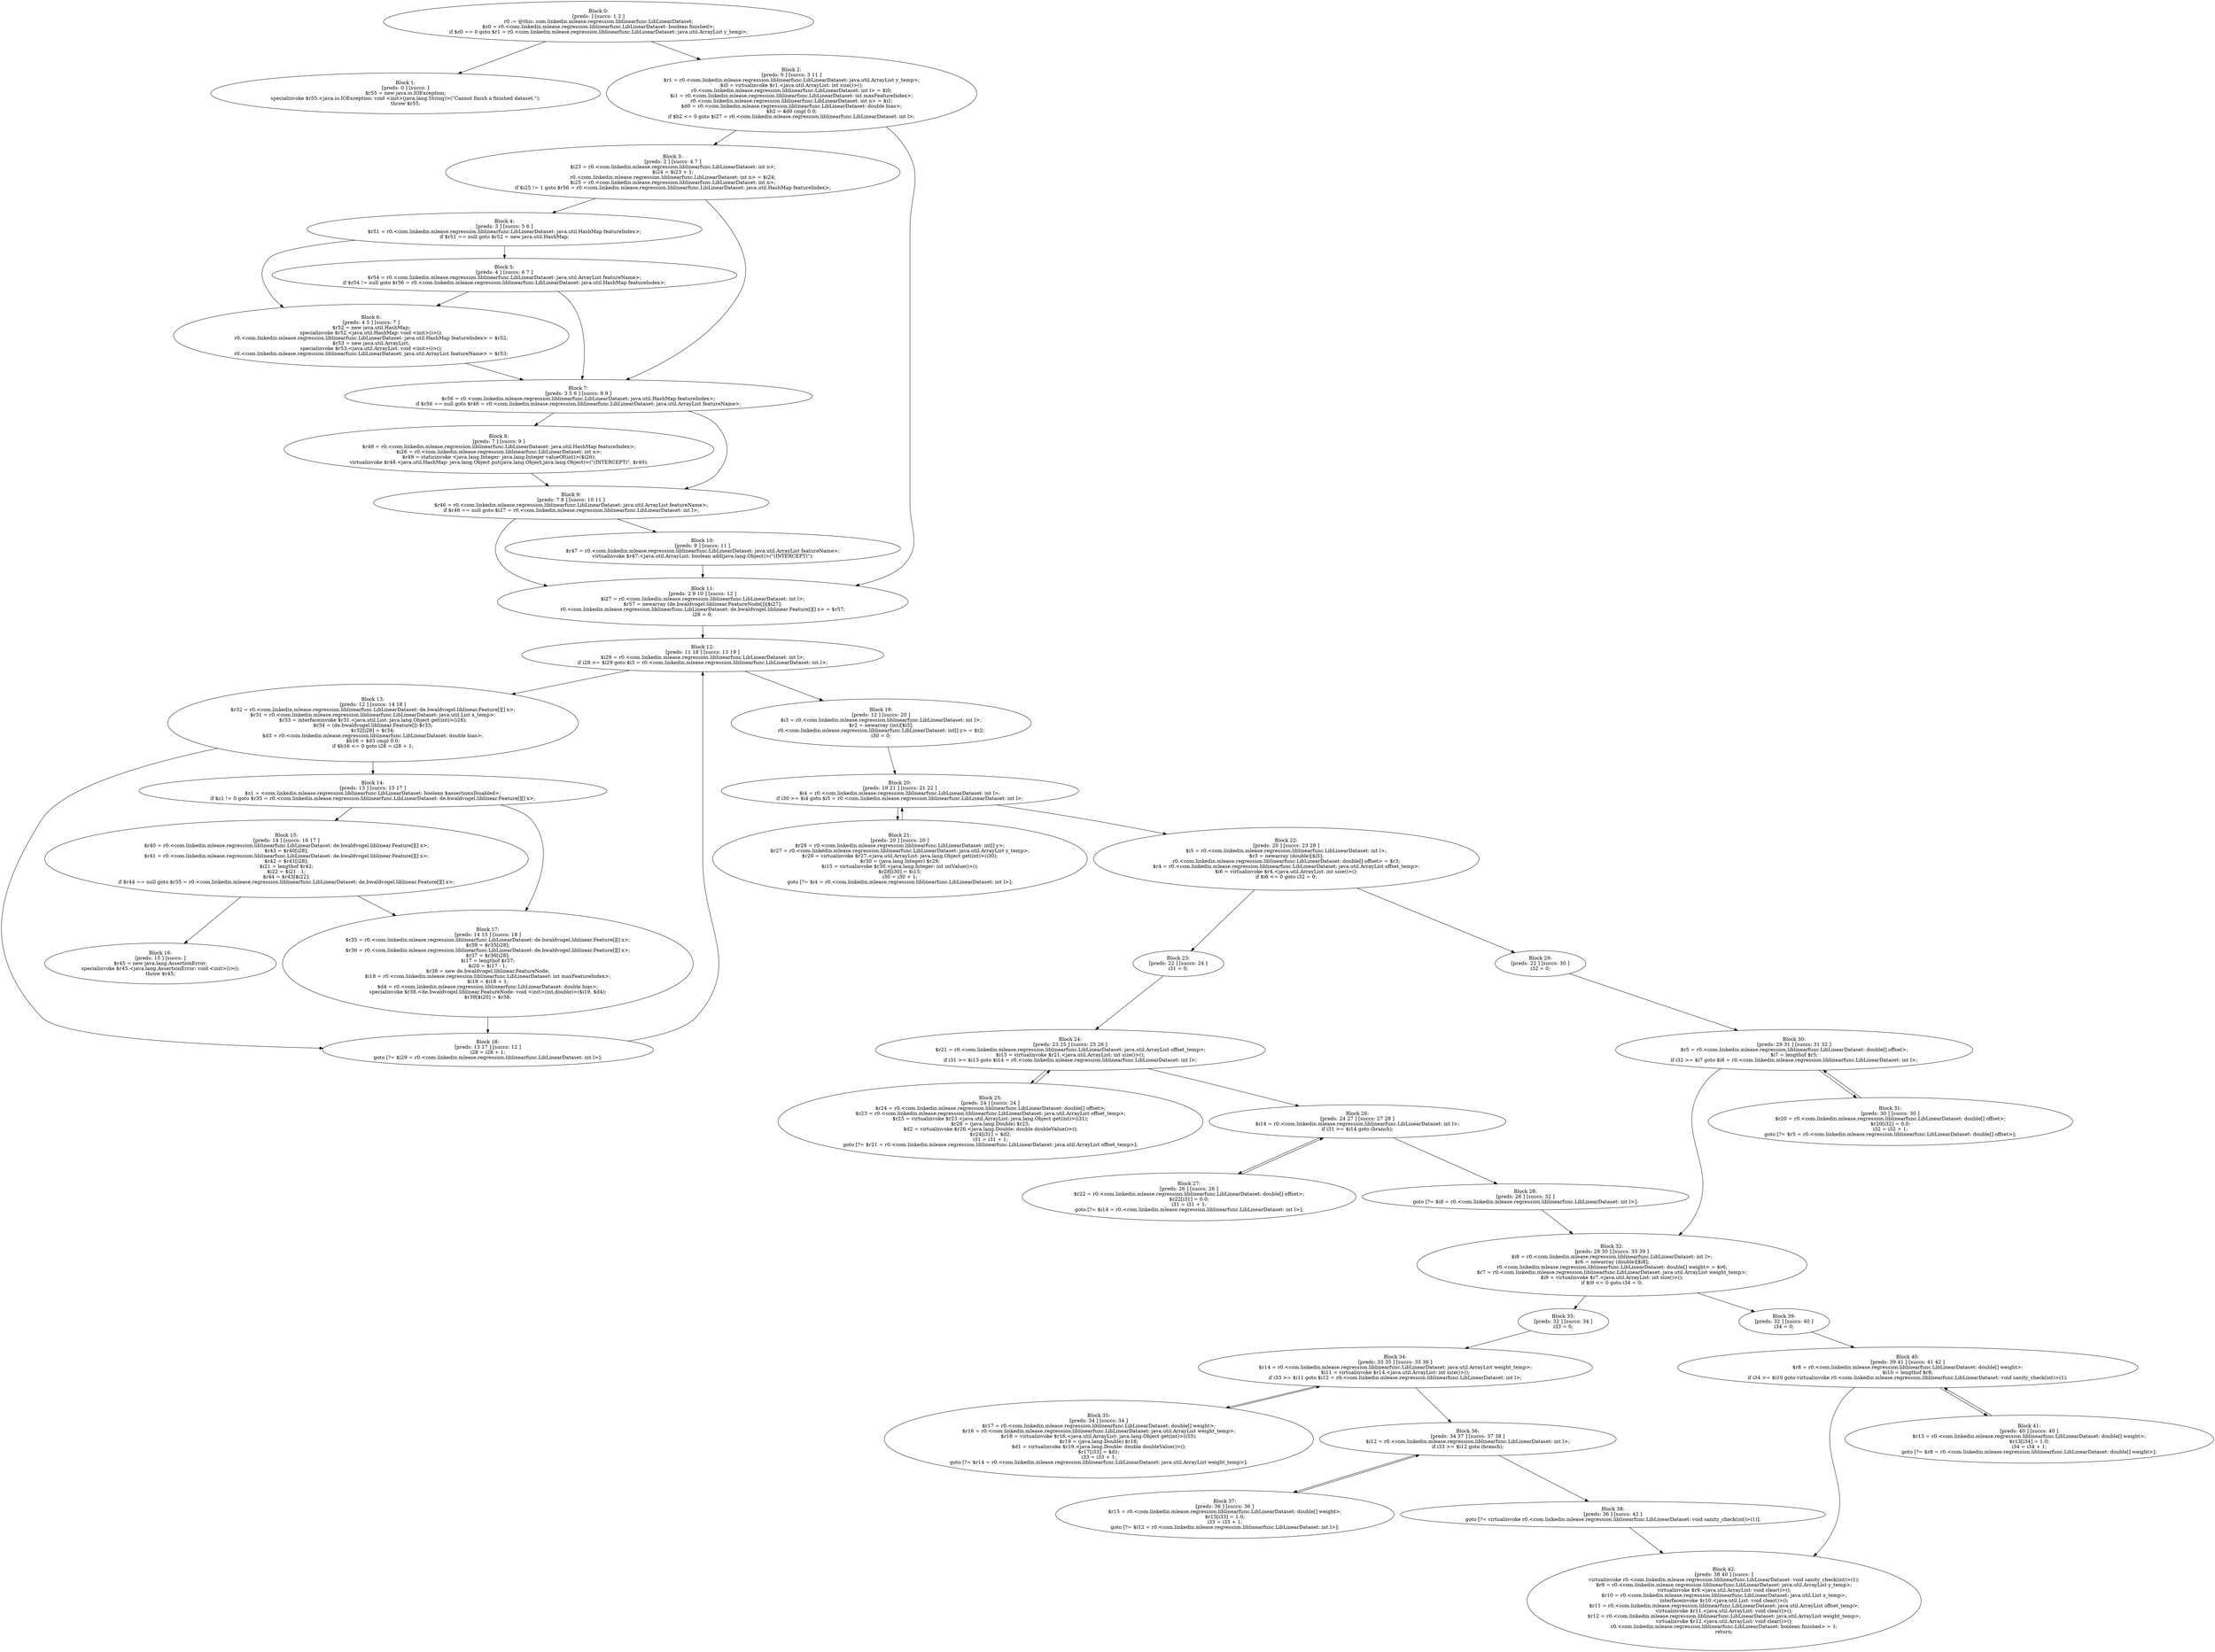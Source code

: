 digraph "unitGraph" {
    "Block 0:
[preds: ] [succs: 1 2 ]
r0 := @this: com.linkedin.mlease.regression.liblinearfunc.LibLinearDataset;
$z0 = r0.<com.linkedin.mlease.regression.liblinearfunc.LibLinearDataset: boolean finished>;
if $z0 == 0 goto $r1 = r0.<com.linkedin.mlease.regression.liblinearfunc.LibLinearDataset: java.util.ArrayList y_temp>;
"
    "Block 1:
[preds: 0 ] [succs: ]
$r55 = new java.io.IOException;
specialinvoke $r55.<java.io.IOException: void <init>(java.lang.String)>(\"Cannot finish a finished dataset.\");
throw $r55;
"
    "Block 2:
[preds: 0 ] [succs: 3 11 ]
$r1 = r0.<com.linkedin.mlease.regression.liblinearfunc.LibLinearDataset: java.util.ArrayList y_temp>;
$i0 = virtualinvoke $r1.<java.util.ArrayList: int size()>();
r0.<com.linkedin.mlease.regression.liblinearfunc.LibLinearDataset: int l> = $i0;
$i1 = r0.<com.linkedin.mlease.regression.liblinearfunc.LibLinearDataset: int maxFeatureIndex>;
r0.<com.linkedin.mlease.regression.liblinearfunc.LibLinearDataset: int n> = $i1;
$d0 = r0.<com.linkedin.mlease.regression.liblinearfunc.LibLinearDataset: double bias>;
$b2 = $d0 cmpl 0.0;
if $b2 <= 0 goto $i27 = r0.<com.linkedin.mlease.regression.liblinearfunc.LibLinearDataset: int l>;
"
    "Block 3:
[preds: 2 ] [succs: 4 7 ]
$i23 = r0.<com.linkedin.mlease.regression.liblinearfunc.LibLinearDataset: int n>;
$i24 = $i23 + 1;
r0.<com.linkedin.mlease.regression.liblinearfunc.LibLinearDataset: int n> = $i24;
$i25 = r0.<com.linkedin.mlease.regression.liblinearfunc.LibLinearDataset: int n>;
if $i25 != 1 goto $r56 = r0.<com.linkedin.mlease.regression.liblinearfunc.LibLinearDataset: java.util.HashMap featureIndex>;
"
    "Block 4:
[preds: 3 ] [succs: 5 6 ]
$r51 = r0.<com.linkedin.mlease.regression.liblinearfunc.LibLinearDataset: java.util.HashMap featureIndex>;
if $r51 == null goto $r52 = new java.util.HashMap;
"
    "Block 5:
[preds: 4 ] [succs: 6 7 ]
$r54 = r0.<com.linkedin.mlease.regression.liblinearfunc.LibLinearDataset: java.util.ArrayList featureName>;
if $r54 != null goto $r56 = r0.<com.linkedin.mlease.regression.liblinearfunc.LibLinearDataset: java.util.HashMap featureIndex>;
"
    "Block 6:
[preds: 4 5 ] [succs: 7 ]
$r52 = new java.util.HashMap;
specialinvoke $r52.<java.util.HashMap: void <init>()>();
r0.<com.linkedin.mlease.regression.liblinearfunc.LibLinearDataset: java.util.HashMap featureIndex> = $r52;
$r53 = new java.util.ArrayList;
specialinvoke $r53.<java.util.ArrayList: void <init>()>();
r0.<com.linkedin.mlease.regression.liblinearfunc.LibLinearDataset: java.util.ArrayList featureName> = $r53;
"
    "Block 7:
[preds: 3 5 6 ] [succs: 8 9 ]
$r56 = r0.<com.linkedin.mlease.regression.liblinearfunc.LibLinearDataset: java.util.HashMap featureIndex>;
if $r56 == null goto $r46 = r0.<com.linkedin.mlease.regression.liblinearfunc.LibLinearDataset: java.util.ArrayList featureName>;
"
    "Block 8:
[preds: 7 ] [succs: 9 ]
$r48 = r0.<com.linkedin.mlease.regression.liblinearfunc.LibLinearDataset: java.util.HashMap featureIndex>;
$i26 = r0.<com.linkedin.mlease.regression.liblinearfunc.LibLinearDataset: int n>;
$r49 = staticinvoke <java.lang.Integer: java.lang.Integer valueOf(int)>($i26);
virtualinvoke $r48.<java.util.HashMap: java.lang.Object put(java.lang.Object,java.lang.Object)>(\"(INTERCEPT)\", $r49);
"
    "Block 9:
[preds: 7 8 ] [succs: 10 11 ]
$r46 = r0.<com.linkedin.mlease.regression.liblinearfunc.LibLinearDataset: java.util.ArrayList featureName>;
if $r46 == null goto $i27 = r0.<com.linkedin.mlease.regression.liblinearfunc.LibLinearDataset: int l>;
"
    "Block 10:
[preds: 9 ] [succs: 11 ]
$r47 = r0.<com.linkedin.mlease.regression.liblinearfunc.LibLinearDataset: java.util.ArrayList featureName>;
virtualinvoke $r47.<java.util.ArrayList: boolean add(java.lang.Object)>(\"(INTERCEPT)\");
"
    "Block 11:
[preds: 2 9 10 ] [succs: 12 ]
$i27 = r0.<com.linkedin.mlease.regression.liblinearfunc.LibLinearDataset: int l>;
$r57 = newarray (de.bwaldvogel.liblinear.FeatureNode[])[$i27];
r0.<com.linkedin.mlease.regression.liblinearfunc.LibLinearDataset: de.bwaldvogel.liblinear.Feature[][] x> = $r57;
i28 = 0;
"
    "Block 12:
[preds: 11 18 ] [succs: 13 19 ]
$i29 = r0.<com.linkedin.mlease.regression.liblinearfunc.LibLinearDataset: int l>;
if i28 >= $i29 goto $i3 = r0.<com.linkedin.mlease.regression.liblinearfunc.LibLinearDataset: int l>;
"
    "Block 13:
[preds: 12 ] [succs: 14 18 ]
$r32 = r0.<com.linkedin.mlease.regression.liblinearfunc.LibLinearDataset: de.bwaldvogel.liblinear.Feature[][] x>;
$r31 = r0.<com.linkedin.mlease.regression.liblinearfunc.LibLinearDataset: java.util.List x_temp>;
$r33 = interfaceinvoke $r31.<java.util.List: java.lang.Object get(int)>(i28);
$r34 = (de.bwaldvogel.liblinear.Feature[]) $r33;
$r32[i28] = $r34;
$d3 = r0.<com.linkedin.mlease.regression.liblinearfunc.LibLinearDataset: double bias>;
$b16 = $d3 cmpl 0.0;
if $b16 <= 0 goto i28 = i28 + 1;
"
    "Block 14:
[preds: 13 ] [succs: 15 17 ]
$z1 = <com.linkedin.mlease.regression.liblinearfunc.LibLinearDataset: boolean $assertionsDisabled>;
if $z1 != 0 goto $r35 = r0.<com.linkedin.mlease.regression.liblinearfunc.LibLinearDataset: de.bwaldvogel.liblinear.Feature[][] x>;
"
    "Block 15:
[preds: 14 ] [succs: 16 17 ]
$r40 = r0.<com.linkedin.mlease.regression.liblinearfunc.LibLinearDataset: de.bwaldvogel.liblinear.Feature[][] x>;
$r43 = $r40[i28];
$r41 = r0.<com.linkedin.mlease.regression.liblinearfunc.LibLinearDataset: de.bwaldvogel.liblinear.Feature[][] x>;
$r42 = $r41[i28];
$i21 = lengthof $r42;
$i22 = $i21 - 1;
$r44 = $r43[$i22];
if $r44 == null goto $r35 = r0.<com.linkedin.mlease.regression.liblinearfunc.LibLinearDataset: de.bwaldvogel.liblinear.Feature[][] x>;
"
    "Block 16:
[preds: 15 ] [succs: ]
$r45 = new java.lang.AssertionError;
specialinvoke $r45.<java.lang.AssertionError: void <init>()>();
throw $r45;
"
    "Block 17:
[preds: 14 15 ] [succs: 18 ]
$r35 = r0.<com.linkedin.mlease.regression.liblinearfunc.LibLinearDataset: de.bwaldvogel.liblinear.Feature[][] x>;
$r39 = $r35[i28];
$r36 = r0.<com.linkedin.mlease.regression.liblinearfunc.LibLinearDataset: de.bwaldvogel.liblinear.Feature[][] x>;
$r37 = $r36[i28];
$i17 = lengthof $r37;
$i20 = $i17 - 1;
$r38 = new de.bwaldvogel.liblinear.FeatureNode;
$i18 = r0.<com.linkedin.mlease.regression.liblinearfunc.LibLinearDataset: int maxFeatureIndex>;
$i19 = $i18 + 1;
$d4 = r0.<com.linkedin.mlease.regression.liblinearfunc.LibLinearDataset: double bias>;
specialinvoke $r38.<de.bwaldvogel.liblinear.FeatureNode: void <init>(int,double)>($i19, $d4);
$r39[$i20] = $r38;
"
    "Block 18:
[preds: 13 17 ] [succs: 12 ]
i28 = i28 + 1;
goto [?= $i29 = r0.<com.linkedin.mlease.regression.liblinearfunc.LibLinearDataset: int l>];
"
    "Block 19:
[preds: 12 ] [succs: 20 ]
$i3 = r0.<com.linkedin.mlease.regression.liblinearfunc.LibLinearDataset: int l>;
$r2 = newarray (int)[$i3];
r0.<com.linkedin.mlease.regression.liblinearfunc.LibLinearDataset: int[] y> = $r2;
i30 = 0;
"
    "Block 20:
[preds: 19 21 ] [succs: 21 22 ]
$i4 = r0.<com.linkedin.mlease.regression.liblinearfunc.LibLinearDataset: int l>;
if i30 >= $i4 goto $i5 = r0.<com.linkedin.mlease.regression.liblinearfunc.LibLinearDataset: int l>;
"
    "Block 21:
[preds: 20 ] [succs: 20 ]
$r28 = r0.<com.linkedin.mlease.regression.liblinearfunc.LibLinearDataset: int[] y>;
$r27 = r0.<com.linkedin.mlease.regression.liblinearfunc.LibLinearDataset: java.util.ArrayList y_temp>;
$r29 = virtualinvoke $r27.<java.util.ArrayList: java.lang.Object get(int)>(i30);
$r30 = (java.lang.Integer) $r29;
$i15 = virtualinvoke $r30.<java.lang.Integer: int intValue()>();
$r28[i30] = $i15;
i30 = i30 + 1;
goto [?= $i4 = r0.<com.linkedin.mlease.regression.liblinearfunc.LibLinearDataset: int l>];
"
    "Block 22:
[preds: 20 ] [succs: 23 29 ]
$i5 = r0.<com.linkedin.mlease.regression.liblinearfunc.LibLinearDataset: int l>;
$r3 = newarray (double)[$i5];
r0.<com.linkedin.mlease.regression.liblinearfunc.LibLinearDataset: double[] offset> = $r3;
$r4 = r0.<com.linkedin.mlease.regression.liblinearfunc.LibLinearDataset: java.util.ArrayList offset_temp>;
$i6 = virtualinvoke $r4.<java.util.ArrayList: int size()>();
if $i6 <= 0 goto i32 = 0;
"
    "Block 23:
[preds: 22 ] [succs: 24 ]
i31 = 0;
"
    "Block 24:
[preds: 23 25 ] [succs: 25 26 ]
$r21 = r0.<com.linkedin.mlease.regression.liblinearfunc.LibLinearDataset: java.util.ArrayList offset_temp>;
$i13 = virtualinvoke $r21.<java.util.ArrayList: int size()>();
if i31 >= $i13 goto $i14 = r0.<com.linkedin.mlease.regression.liblinearfunc.LibLinearDataset: int l>;
"
    "Block 25:
[preds: 24 ] [succs: 24 ]
$r24 = r0.<com.linkedin.mlease.regression.liblinearfunc.LibLinearDataset: double[] offset>;
$r23 = r0.<com.linkedin.mlease.regression.liblinearfunc.LibLinearDataset: java.util.ArrayList offset_temp>;
$r25 = virtualinvoke $r23.<java.util.ArrayList: java.lang.Object get(int)>(i31);
$r26 = (java.lang.Double) $r25;
$d2 = virtualinvoke $r26.<java.lang.Double: double doubleValue()>();
$r24[i31] = $d2;
i31 = i31 + 1;
goto [?= $r21 = r0.<com.linkedin.mlease.regression.liblinearfunc.LibLinearDataset: java.util.ArrayList offset_temp>];
"
    "Block 26:
[preds: 24 27 ] [succs: 27 28 ]
$i14 = r0.<com.linkedin.mlease.regression.liblinearfunc.LibLinearDataset: int l>;
if i31 >= $i14 goto (branch);
"
    "Block 27:
[preds: 26 ] [succs: 26 ]
$r22 = r0.<com.linkedin.mlease.regression.liblinearfunc.LibLinearDataset: double[] offset>;
$r22[i31] = 0.0;
i31 = i31 + 1;
goto [?= $i14 = r0.<com.linkedin.mlease.regression.liblinearfunc.LibLinearDataset: int l>];
"
    "Block 28:
[preds: 26 ] [succs: 32 ]
goto [?= $i8 = r0.<com.linkedin.mlease.regression.liblinearfunc.LibLinearDataset: int l>];
"
    "Block 29:
[preds: 22 ] [succs: 30 ]
i32 = 0;
"
    "Block 30:
[preds: 29 31 ] [succs: 31 32 ]
$r5 = r0.<com.linkedin.mlease.regression.liblinearfunc.LibLinearDataset: double[] offset>;
$i7 = lengthof $r5;
if i32 >= $i7 goto $i8 = r0.<com.linkedin.mlease.regression.liblinearfunc.LibLinearDataset: int l>;
"
    "Block 31:
[preds: 30 ] [succs: 30 ]
$r20 = r0.<com.linkedin.mlease.regression.liblinearfunc.LibLinearDataset: double[] offset>;
$r20[i32] = 0.0;
i32 = i32 + 1;
goto [?= $r5 = r0.<com.linkedin.mlease.regression.liblinearfunc.LibLinearDataset: double[] offset>];
"
    "Block 32:
[preds: 28 30 ] [succs: 33 39 ]
$i8 = r0.<com.linkedin.mlease.regression.liblinearfunc.LibLinearDataset: int l>;
$r6 = newarray (double)[$i8];
r0.<com.linkedin.mlease.regression.liblinearfunc.LibLinearDataset: double[] weight> = $r6;
$r7 = r0.<com.linkedin.mlease.regression.liblinearfunc.LibLinearDataset: java.util.ArrayList weight_temp>;
$i9 = virtualinvoke $r7.<java.util.ArrayList: int size()>();
if $i9 <= 0 goto i34 = 0;
"
    "Block 33:
[preds: 32 ] [succs: 34 ]
i33 = 0;
"
    "Block 34:
[preds: 33 35 ] [succs: 35 36 ]
$r14 = r0.<com.linkedin.mlease.regression.liblinearfunc.LibLinearDataset: java.util.ArrayList weight_temp>;
$i11 = virtualinvoke $r14.<java.util.ArrayList: int size()>();
if i33 >= $i11 goto $i12 = r0.<com.linkedin.mlease.regression.liblinearfunc.LibLinearDataset: int l>;
"
    "Block 35:
[preds: 34 ] [succs: 34 ]
$r17 = r0.<com.linkedin.mlease.regression.liblinearfunc.LibLinearDataset: double[] weight>;
$r16 = r0.<com.linkedin.mlease.regression.liblinearfunc.LibLinearDataset: java.util.ArrayList weight_temp>;
$r18 = virtualinvoke $r16.<java.util.ArrayList: java.lang.Object get(int)>(i33);
$r19 = (java.lang.Double) $r18;
$d1 = virtualinvoke $r19.<java.lang.Double: double doubleValue()>();
$r17[i33] = $d1;
i33 = i33 + 1;
goto [?= $r14 = r0.<com.linkedin.mlease.regression.liblinearfunc.LibLinearDataset: java.util.ArrayList weight_temp>];
"
    "Block 36:
[preds: 34 37 ] [succs: 37 38 ]
$i12 = r0.<com.linkedin.mlease.regression.liblinearfunc.LibLinearDataset: int l>;
if i33 >= $i12 goto (branch);
"
    "Block 37:
[preds: 36 ] [succs: 36 ]
$r15 = r0.<com.linkedin.mlease.regression.liblinearfunc.LibLinearDataset: double[] weight>;
$r15[i33] = 1.0;
i33 = i33 + 1;
goto [?= $i12 = r0.<com.linkedin.mlease.regression.liblinearfunc.LibLinearDataset: int l>];
"
    "Block 38:
[preds: 36 ] [succs: 42 ]
goto [?= virtualinvoke r0.<com.linkedin.mlease.regression.liblinearfunc.LibLinearDataset: void sanity_check(int)>(1)];
"
    "Block 39:
[preds: 32 ] [succs: 40 ]
i34 = 0;
"
    "Block 40:
[preds: 39 41 ] [succs: 41 42 ]
$r8 = r0.<com.linkedin.mlease.regression.liblinearfunc.LibLinearDataset: double[] weight>;
$i10 = lengthof $r8;
if i34 >= $i10 goto virtualinvoke r0.<com.linkedin.mlease.regression.liblinearfunc.LibLinearDataset: void sanity_check(int)>(1);
"
    "Block 41:
[preds: 40 ] [succs: 40 ]
$r13 = r0.<com.linkedin.mlease.regression.liblinearfunc.LibLinearDataset: double[] weight>;
$r13[i34] = 1.0;
i34 = i34 + 1;
goto [?= $r8 = r0.<com.linkedin.mlease.regression.liblinearfunc.LibLinearDataset: double[] weight>];
"
    "Block 42:
[preds: 38 40 ] [succs: ]
virtualinvoke r0.<com.linkedin.mlease.regression.liblinearfunc.LibLinearDataset: void sanity_check(int)>(1);
$r9 = r0.<com.linkedin.mlease.regression.liblinearfunc.LibLinearDataset: java.util.ArrayList y_temp>;
virtualinvoke $r9.<java.util.ArrayList: void clear()>();
$r10 = r0.<com.linkedin.mlease.regression.liblinearfunc.LibLinearDataset: java.util.List x_temp>;
interfaceinvoke $r10.<java.util.List: void clear()>();
$r11 = r0.<com.linkedin.mlease.regression.liblinearfunc.LibLinearDataset: java.util.ArrayList offset_temp>;
virtualinvoke $r11.<java.util.ArrayList: void clear()>();
$r12 = r0.<com.linkedin.mlease.regression.liblinearfunc.LibLinearDataset: java.util.ArrayList weight_temp>;
virtualinvoke $r12.<java.util.ArrayList: void clear()>();
r0.<com.linkedin.mlease.regression.liblinearfunc.LibLinearDataset: boolean finished> = 1;
return;
"
    "Block 0:
[preds: ] [succs: 1 2 ]
r0 := @this: com.linkedin.mlease.regression.liblinearfunc.LibLinearDataset;
$z0 = r0.<com.linkedin.mlease.regression.liblinearfunc.LibLinearDataset: boolean finished>;
if $z0 == 0 goto $r1 = r0.<com.linkedin.mlease.regression.liblinearfunc.LibLinearDataset: java.util.ArrayList y_temp>;
"->"Block 1:
[preds: 0 ] [succs: ]
$r55 = new java.io.IOException;
specialinvoke $r55.<java.io.IOException: void <init>(java.lang.String)>(\"Cannot finish a finished dataset.\");
throw $r55;
";
    "Block 0:
[preds: ] [succs: 1 2 ]
r0 := @this: com.linkedin.mlease.regression.liblinearfunc.LibLinearDataset;
$z0 = r0.<com.linkedin.mlease.regression.liblinearfunc.LibLinearDataset: boolean finished>;
if $z0 == 0 goto $r1 = r0.<com.linkedin.mlease.regression.liblinearfunc.LibLinearDataset: java.util.ArrayList y_temp>;
"->"Block 2:
[preds: 0 ] [succs: 3 11 ]
$r1 = r0.<com.linkedin.mlease.regression.liblinearfunc.LibLinearDataset: java.util.ArrayList y_temp>;
$i0 = virtualinvoke $r1.<java.util.ArrayList: int size()>();
r0.<com.linkedin.mlease.regression.liblinearfunc.LibLinearDataset: int l> = $i0;
$i1 = r0.<com.linkedin.mlease.regression.liblinearfunc.LibLinearDataset: int maxFeatureIndex>;
r0.<com.linkedin.mlease.regression.liblinearfunc.LibLinearDataset: int n> = $i1;
$d0 = r0.<com.linkedin.mlease.regression.liblinearfunc.LibLinearDataset: double bias>;
$b2 = $d0 cmpl 0.0;
if $b2 <= 0 goto $i27 = r0.<com.linkedin.mlease.regression.liblinearfunc.LibLinearDataset: int l>;
";
    "Block 2:
[preds: 0 ] [succs: 3 11 ]
$r1 = r0.<com.linkedin.mlease.regression.liblinearfunc.LibLinearDataset: java.util.ArrayList y_temp>;
$i0 = virtualinvoke $r1.<java.util.ArrayList: int size()>();
r0.<com.linkedin.mlease.regression.liblinearfunc.LibLinearDataset: int l> = $i0;
$i1 = r0.<com.linkedin.mlease.regression.liblinearfunc.LibLinearDataset: int maxFeatureIndex>;
r0.<com.linkedin.mlease.regression.liblinearfunc.LibLinearDataset: int n> = $i1;
$d0 = r0.<com.linkedin.mlease.regression.liblinearfunc.LibLinearDataset: double bias>;
$b2 = $d0 cmpl 0.0;
if $b2 <= 0 goto $i27 = r0.<com.linkedin.mlease.regression.liblinearfunc.LibLinearDataset: int l>;
"->"Block 3:
[preds: 2 ] [succs: 4 7 ]
$i23 = r0.<com.linkedin.mlease.regression.liblinearfunc.LibLinearDataset: int n>;
$i24 = $i23 + 1;
r0.<com.linkedin.mlease.regression.liblinearfunc.LibLinearDataset: int n> = $i24;
$i25 = r0.<com.linkedin.mlease.regression.liblinearfunc.LibLinearDataset: int n>;
if $i25 != 1 goto $r56 = r0.<com.linkedin.mlease.regression.liblinearfunc.LibLinearDataset: java.util.HashMap featureIndex>;
";
    "Block 2:
[preds: 0 ] [succs: 3 11 ]
$r1 = r0.<com.linkedin.mlease.regression.liblinearfunc.LibLinearDataset: java.util.ArrayList y_temp>;
$i0 = virtualinvoke $r1.<java.util.ArrayList: int size()>();
r0.<com.linkedin.mlease.regression.liblinearfunc.LibLinearDataset: int l> = $i0;
$i1 = r0.<com.linkedin.mlease.regression.liblinearfunc.LibLinearDataset: int maxFeatureIndex>;
r0.<com.linkedin.mlease.regression.liblinearfunc.LibLinearDataset: int n> = $i1;
$d0 = r0.<com.linkedin.mlease.regression.liblinearfunc.LibLinearDataset: double bias>;
$b2 = $d0 cmpl 0.0;
if $b2 <= 0 goto $i27 = r0.<com.linkedin.mlease.regression.liblinearfunc.LibLinearDataset: int l>;
"->"Block 11:
[preds: 2 9 10 ] [succs: 12 ]
$i27 = r0.<com.linkedin.mlease.regression.liblinearfunc.LibLinearDataset: int l>;
$r57 = newarray (de.bwaldvogel.liblinear.FeatureNode[])[$i27];
r0.<com.linkedin.mlease.regression.liblinearfunc.LibLinearDataset: de.bwaldvogel.liblinear.Feature[][] x> = $r57;
i28 = 0;
";
    "Block 3:
[preds: 2 ] [succs: 4 7 ]
$i23 = r0.<com.linkedin.mlease.regression.liblinearfunc.LibLinearDataset: int n>;
$i24 = $i23 + 1;
r0.<com.linkedin.mlease.regression.liblinearfunc.LibLinearDataset: int n> = $i24;
$i25 = r0.<com.linkedin.mlease.regression.liblinearfunc.LibLinearDataset: int n>;
if $i25 != 1 goto $r56 = r0.<com.linkedin.mlease.regression.liblinearfunc.LibLinearDataset: java.util.HashMap featureIndex>;
"->"Block 4:
[preds: 3 ] [succs: 5 6 ]
$r51 = r0.<com.linkedin.mlease.regression.liblinearfunc.LibLinearDataset: java.util.HashMap featureIndex>;
if $r51 == null goto $r52 = new java.util.HashMap;
";
    "Block 3:
[preds: 2 ] [succs: 4 7 ]
$i23 = r0.<com.linkedin.mlease.regression.liblinearfunc.LibLinearDataset: int n>;
$i24 = $i23 + 1;
r0.<com.linkedin.mlease.regression.liblinearfunc.LibLinearDataset: int n> = $i24;
$i25 = r0.<com.linkedin.mlease.regression.liblinearfunc.LibLinearDataset: int n>;
if $i25 != 1 goto $r56 = r0.<com.linkedin.mlease.regression.liblinearfunc.LibLinearDataset: java.util.HashMap featureIndex>;
"->"Block 7:
[preds: 3 5 6 ] [succs: 8 9 ]
$r56 = r0.<com.linkedin.mlease.regression.liblinearfunc.LibLinearDataset: java.util.HashMap featureIndex>;
if $r56 == null goto $r46 = r0.<com.linkedin.mlease.regression.liblinearfunc.LibLinearDataset: java.util.ArrayList featureName>;
";
    "Block 4:
[preds: 3 ] [succs: 5 6 ]
$r51 = r0.<com.linkedin.mlease.regression.liblinearfunc.LibLinearDataset: java.util.HashMap featureIndex>;
if $r51 == null goto $r52 = new java.util.HashMap;
"->"Block 5:
[preds: 4 ] [succs: 6 7 ]
$r54 = r0.<com.linkedin.mlease.regression.liblinearfunc.LibLinearDataset: java.util.ArrayList featureName>;
if $r54 != null goto $r56 = r0.<com.linkedin.mlease.regression.liblinearfunc.LibLinearDataset: java.util.HashMap featureIndex>;
";
    "Block 4:
[preds: 3 ] [succs: 5 6 ]
$r51 = r0.<com.linkedin.mlease.regression.liblinearfunc.LibLinearDataset: java.util.HashMap featureIndex>;
if $r51 == null goto $r52 = new java.util.HashMap;
"->"Block 6:
[preds: 4 5 ] [succs: 7 ]
$r52 = new java.util.HashMap;
specialinvoke $r52.<java.util.HashMap: void <init>()>();
r0.<com.linkedin.mlease.regression.liblinearfunc.LibLinearDataset: java.util.HashMap featureIndex> = $r52;
$r53 = new java.util.ArrayList;
specialinvoke $r53.<java.util.ArrayList: void <init>()>();
r0.<com.linkedin.mlease.regression.liblinearfunc.LibLinearDataset: java.util.ArrayList featureName> = $r53;
";
    "Block 5:
[preds: 4 ] [succs: 6 7 ]
$r54 = r0.<com.linkedin.mlease.regression.liblinearfunc.LibLinearDataset: java.util.ArrayList featureName>;
if $r54 != null goto $r56 = r0.<com.linkedin.mlease.regression.liblinearfunc.LibLinearDataset: java.util.HashMap featureIndex>;
"->"Block 6:
[preds: 4 5 ] [succs: 7 ]
$r52 = new java.util.HashMap;
specialinvoke $r52.<java.util.HashMap: void <init>()>();
r0.<com.linkedin.mlease.regression.liblinearfunc.LibLinearDataset: java.util.HashMap featureIndex> = $r52;
$r53 = new java.util.ArrayList;
specialinvoke $r53.<java.util.ArrayList: void <init>()>();
r0.<com.linkedin.mlease.regression.liblinearfunc.LibLinearDataset: java.util.ArrayList featureName> = $r53;
";
    "Block 5:
[preds: 4 ] [succs: 6 7 ]
$r54 = r0.<com.linkedin.mlease.regression.liblinearfunc.LibLinearDataset: java.util.ArrayList featureName>;
if $r54 != null goto $r56 = r0.<com.linkedin.mlease.regression.liblinearfunc.LibLinearDataset: java.util.HashMap featureIndex>;
"->"Block 7:
[preds: 3 5 6 ] [succs: 8 9 ]
$r56 = r0.<com.linkedin.mlease.regression.liblinearfunc.LibLinearDataset: java.util.HashMap featureIndex>;
if $r56 == null goto $r46 = r0.<com.linkedin.mlease.regression.liblinearfunc.LibLinearDataset: java.util.ArrayList featureName>;
";
    "Block 6:
[preds: 4 5 ] [succs: 7 ]
$r52 = new java.util.HashMap;
specialinvoke $r52.<java.util.HashMap: void <init>()>();
r0.<com.linkedin.mlease.regression.liblinearfunc.LibLinearDataset: java.util.HashMap featureIndex> = $r52;
$r53 = new java.util.ArrayList;
specialinvoke $r53.<java.util.ArrayList: void <init>()>();
r0.<com.linkedin.mlease.regression.liblinearfunc.LibLinearDataset: java.util.ArrayList featureName> = $r53;
"->"Block 7:
[preds: 3 5 6 ] [succs: 8 9 ]
$r56 = r0.<com.linkedin.mlease.regression.liblinearfunc.LibLinearDataset: java.util.HashMap featureIndex>;
if $r56 == null goto $r46 = r0.<com.linkedin.mlease.regression.liblinearfunc.LibLinearDataset: java.util.ArrayList featureName>;
";
    "Block 7:
[preds: 3 5 6 ] [succs: 8 9 ]
$r56 = r0.<com.linkedin.mlease.regression.liblinearfunc.LibLinearDataset: java.util.HashMap featureIndex>;
if $r56 == null goto $r46 = r0.<com.linkedin.mlease.regression.liblinearfunc.LibLinearDataset: java.util.ArrayList featureName>;
"->"Block 8:
[preds: 7 ] [succs: 9 ]
$r48 = r0.<com.linkedin.mlease.regression.liblinearfunc.LibLinearDataset: java.util.HashMap featureIndex>;
$i26 = r0.<com.linkedin.mlease.regression.liblinearfunc.LibLinearDataset: int n>;
$r49 = staticinvoke <java.lang.Integer: java.lang.Integer valueOf(int)>($i26);
virtualinvoke $r48.<java.util.HashMap: java.lang.Object put(java.lang.Object,java.lang.Object)>(\"(INTERCEPT)\", $r49);
";
    "Block 7:
[preds: 3 5 6 ] [succs: 8 9 ]
$r56 = r0.<com.linkedin.mlease.regression.liblinearfunc.LibLinearDataset: java.util.HashMap featureIndex>;
if $r56 == null goto $r46 = r0.<com.linkedin.mlease.regression.liblinearfunc.LibLinearDataset: java.util.ArrayList featureName>;
"->"Block 9:
[preds: 7 8 ] [succs: 10 11 ]
$r46 = r0.<com.linkedin.mlease.regression.liblinearfunc.LibLinearDataset: java.util.ArrayList featureName>;
if $r46 == null goto $i27 = r0.<com.linkedin.mlease.regression.liblinearfunc.LibLinearDataset: int l>;
";
    "Block 8:
[preds: 7 ] [succs: 9 ]
$r48 = r0.<com.linkedin.mlease.regression.liblinearfunc.LibLinearDataset: java.util.HashMap featureIndex>;
$i26 = r0.<com.linkedin.mlease.regression.liblinearfunc.LibLinearDataset: int n>;
$r49 = staticinvoke <java.lang.Integer: java.lang.Integer valueOf(int)>($i26);
virtualinvoke $r48.<java.util.HashMap: java.lang.Object put(java.lang.Object,java.lang.Object)>(\"(INTERCEPT)\", $r49);
"->"Block 9:
[preds: 7 8 ] [succs: 10 11 ]
$r46 = r0.<com.linkedin.mlease.regression.liblinearfunc.LibLinearDataset: java.util.ArrayList featureName>;
if $r46 == null goto $i27 = r0.<com.linkedin.mlease.regression.liblinearfunc.LibLinearDataset: int l>;
";
    "Block 9:
[preds: 7 8 ] [succs: 10 11 ]
$r46 = r0.<com.linkedin.mlease.regression.liblinearfunc.LibLinearDataset: java.util.ArrayList featureName>;
if $r46 == null goto $i27 = r0.<com.linkedin.mlease.regression.liblinearfunc.LibLinearDataset: int l>;
"->"Block 10:
[preds: 9 ] [succs: 11 ]
$r47 = r0.<com.linkedin.mlease.regression.liblinearfunc.LibLinearDataset: java.util.ArrayList featureName>;
virtualinvoke $r47.<java.util.ArrayList: boolean add(java.lang.Object)>(\"(INTERCEPT)\");
";
    "Block 9:
[preds: 7 8 ] [succs: 10 11 ]
$r46 = r0.<com.linkedin.mlease.regression.liblinearfunc.LibLinearDataset: java.util.ArrayList featureName>;
if $r46 == null goto $i27 = r0.<com.linkedin.mlease.regression.liblinearfunc.LibLinearDataset: int l>;
"->"Block 11:
[preds: 2 9 10 ] [succs: 12 ]
$i27 = r0.<com.linkedin.mlease.regression.liblinearfunc.LibLinearDataset: int l>;
$r57 = newarray (de.bwaldvogel.liblinear.FeatureNode[])[$i27];
r0.<com.linkedin.mlease.regression.liblinearfunc.LibLinearDataset: de.bwaldvogel.liblinear.Feature[][] x> = $r57;
i28 = 0;
";
    "Block 10:
[preds: 9 ] [succs: 11 ]
$r47 = r0.<com.linkedin.mlease.regression.liblinearfunc.LibLinearDataset: java.util.ArrayList featureName>;
virtualinvoke $r47.<java.util.ArrayList: boolean add(java.lang.Object)>(\"(INTERCEPT)\");
"->"Block 11:
[preds: 2 9 10 ] [succs: 12 ]
$i27 = r0.<com.linkedin.mlease.regression.liblinearfunc.LibLinearDataset: int l>;
$r57 = newarray (de.bwaldvogel.liblinear.FeatureNode[])[$i27];
r0.<com.linkedin.mlease.regression.liblinearfunc.LibLinearDataset: de.bwaldvogel.liblinear.Feature[][] x> = $r57;
i28 = 0;
";
    "Block 11:
[preds: 2 9 10 ] [succs: 12 ]
$i27 = r0.<com.linkedin.mlease.regression.liblinearfunc.LibLinearDataset: int l>;
$r57 = newarray (de.bwaldvogel.liblinear.FeatureNode[])[$i27];
r0.<com.linkedin.mlease.regression.liblinearfunc.LibLinearDataset: de.bwaldvogel.liblinear.Feature[][] x> = $r57;
i28 = 0;
"->"Block 12:
[preds: 11 18 ] [succs: 13 19 ]
$i29 = r0.<com.linkedin.mlease.regression.liblinearfunc.LibLinearDataset: int l>;
if i28 >= $i29 goto $i3 = r0.<com.linkedin.mlease.regression.liblinearfunc.LibLinearDataset: int l>;
";
    "Block 12:
[preds: 11 18 ] [succs: 13 19 ]
$i29 = r0.<com.linkedin.mlease.regression.liblinearfunc.LibLinearDataset: int l>;
if i28 >= $i29 goto $i3 = r0.<com.linkedin.mlease.regression.liblinearfunc.LibLinearDataset: int l>;
"->"Block 13:
[preds: 12 ] [succs: 14 18 ]
$r32 = r0.<com.linkedin.mlease.regression.liblinearfunc.LibLinearDataset: de.bwaldvogel.liblinear.Feature[][] x>;
$r31 = r0.<com.linkedin.mlease.regression.liblinearfunc.LibLinearDataset: java.util.List x_temp>;
$r33 = interfaceinvoke $r31.<java.util.List: java.lang.Object get(int)>(i28);
$r34 = (de.bwaldvogel.liblinear.Feature[]) $r33;
$r32[i28] = $r34;
$d3 = r0.<com.linkedin.mlease.regression.liblinearfunc.LibLinearDataset: double bias>;
$b16 = $d3 cmpl 0.0;
if $b16 <= 0 goto i28 = i28 + 1;
";
    "Block 12:
[preds: 11 18 ] [succs: 13 19 ]
$i29 = r0.<com.linkedin.mlease.regression.liblinearfunc.LibLinearDataset: int l>;
if i28 >= $i29 goto $i3 = r0.<com.linkedin.mlease.regression.liblinearfunc.LibLinearDataset: int l>;
"->"Block 19:
[preds: 12 ] [succs: 20 ]
$i3 = r0.<com.linkedin.mlease.regression.liblinearfunc.LibLinearDataset: int l>;
$r2 = newarray (int)[$i3];
r0.<com.linkedin.mlease.regression.liblinearfunc.LibLinearDataset: int[] y> = $r2;
i30 = 0;
";
    "Block 13:
[preds: 12 ] [succs: 14 18 ]
$r32 = r0.<com.linkedin.mlease.regression.liblinearfunc.LibLinearDataset: de.bwaldvogel.liblinear.Feature[][] x>;
$r31 = r0.<com.linkedin.mlease.regression.liblinearfunc.LibLinearDataset: java.util.List x_temp>;
$r33 = interfaceinvoke $r31.<java.util.List: java.lang.Object get(int)>(i28);
$r34 = (de.bwaldvogel.liblinear.Feature[]) $r33;
$r32[i28] = $r34;
$d3 = r0.<com.linkedin.mlease.regression.liblinearfunc.LibLinearDataset: double bias>;
$b16 = $d3 cmpl 0.0;
if $b16 <= 0 goto i28 = i28 + 1;
"->"Block 14:
[preds: 13 ] [succs: 15 17 ]
$z1 = <com.linkedin.mlease.regression.liblinearfunc.LibLinearDataset: boolean $assertionsDisabled>;
if $z1 != 0 goto $r35 = r0.<com.linkedin.mlease.regression.liblinearfunc.LibLinearDataset: de.bwaldvogel.liblinear.Feature[][] x>;
";
    "Block 13:
[preds: 12 ] [succs: 14 18 ]
$r32 = r0.<com.linkedin.mlease.regression.liblinearfunc.LibLinearDataset: de.bwaldvogel.liblinear.Feature[][] x>;
$r31 = r0.<com.linkedin.mlease.regression.liblinearfunc.LibLinearDataset: java.util.List x_temp>;
$r33 = interfaceinvoke $r31.<java.util.List: java.lang.Object get(int)>(i28);
$r34 = (de.bwaldvogel.liblinear.Feature[]) $r33;
$r32[i28] = $r34;
$d3 = r0.<com.linkedin.mlease.regression.liblinearfunc.LibLinearDataset: double bias>;
$b16 = $d3 cmpl 0.0;
if $b16 <= 0 goto i28 = i28 + 1;
"->"Block 18:
[preds: 13 17 ] [succs: 12 ]
i28 = i28 + 1;
goto [?= $i29 = r0.<com.linkedin.mlease.regression.liblinearfunc.LibLinearDataset: int l>];
";
    "Block 14:
[preds: 13 ] [succs: 15 17 ]
$z1 = <com.linkedin.mlease.regression.liblinearfunc.LibLinearDataset: boolean $assertionsDisabled>;
if $z1 != 0 goto $r35 = r0.<com.linkedin.mlease.regression.liblinearfunc.LibLinearDataset: de.bwaldvogel.liblinear.Feature[][] x>;
"->"Block 15:
[preds: 14 ] [succs: 16 17 ]
$r40 = r0.<com.linkedin.mlease.regression.liblinearfunc.LibLinearDataset: de.bwaldvogel.liblinear.Feature[][] x>;
$r43 = $r40[i28];
$r41 = r0.<com.linkedin.mlease.regression.liblinearfunc.LibLinearDataset: de.bwaldvogel.liblinear.Feature[][] x>;
$r42 = $r41[i28];
$i21 = lengthof $r42;
$i22 = $i21 - 1;
$r44 = $r43[$i22];
if $r44 == null goto $r35 = r0.<com.linkedin.mlease.regression.liblinearfunc.LibLinearDataset: de.bwaldvogel.liblinear.Feature[][] x>;
";
    "Block 14:
[preds: 13 ] [succs: 15 17 ]
$z1 = <com.linkedin.mlease.regression.liblinearfunc.LibLinearDataset: boolean $assertionsDisabled>;
if $z1 != 0 goto $r35 = r0.<com.linkedin.mlease.regression.liblinearfunc.LibLinearDataset: de.bwaldvogel.liblinear.Feature[][] x>;
"->"Block 17:
[preds: 14 15 ] [succs: 18 ]
$r35 = r0.<com.linkedin.mlease.regression.liblinearfunc.LibLinearDataset: de.bwaldvogel.liblinear.Feature[][] x>;
$r39 = $r35[i28];
$r36 = r0.<com.linkedin.mlease.regression.liblinearfunc.LibLinearDataset: de.bwaldvogel.liblinear.Feature[][] x>;
$r37 = $r36[i28];
$i17 = lengthof $r37;
$i20 = $i17 - 1;
$r38 = new de.bwaldvogel.liblinear.FeatureNode;
$i18 = r0.<com.linkedin.mlease.regression.liblinearfunc.LibLinearDataset: int maxFeatureIndex>;
$i19 = $i18 + 1;
$d4 = r0.<com.linkedin.mlease.regression.liblinearfunc.LibLinearDataset: double bias>;
specialinvoke $r38.<de.bwaldvogel.liblinear.FeatureNode: void <init>(int,double)>($i19, $d4);
$r39[$i20] = $r38;
";
    "Block 15:
[preds: 14 ] [succs: 16 17 ]
$r40 = r0.<com.linkedin.mlease.regression.liblinearfunc.LibLinearDataset: de.bwaldvogel.liblinear.Feature[][] x>;
$r43 = $r40[i28];
$r41 = r0.<com.linkedin.mlease.regression.liblinearfunc.LibLinearDataset: de.bwaldvogel.liblinear.Feature[][] x>;
$r42 = $r41[i28];
$i21 = lengthof $r42;
$i22 = $i21 - 1;
$r44 = $r43[$i22];
if $r44 == null goto $r35 = r0.<com.linkedin.mlease.regression.liblinearfunc.LibLinearDataset: de.bwaldvogel.liblinear.Feature[][] x>;
"->"Block 16:
[preds: 15 ] [succs: ]
$r45 = new java.lang.AssertionError;
specialinvoke $r45.<java.lang.AssertionError: void <init>()>();
throw $r45;
";
    "Block 15:
[preds: 14 ] [succs: 16 17 ]
$r40 = r0.<com.linkedin.mlease.regression.liblinearfunc.LibLinearDataset: de.bwaldvogel.liblinear.Feature[][] x>;
$r43 = $r40[i28];
$r41 = r0.<com.linkedin.mlease.regression.liblinearfunc.LibLinearDataset: de.bwaldvogel.liblinear.Feature[][] x>;
$r42 = $r41[i28];
$i21 = lengthof $r42;
$i22 = $i21 - 1;
$r44 = $r43[$i22];
if $r44 == null goto $r35 = r0.<com.linkedin.mlease.regression.liblinearfunc.LibLinearDataset: de.bwaldvogel.liblinear.Feature[][] x>;
"->"Block 17:
[preds: 14 15 ] [succs: 18 ]
$r35 = r0.<com.linkedin.mlease.regression.liblinearfunc.LibLinearDataset: de.bwaldvogel.liblinear.Feature[][] x>;
$r39 = $r35[i28];
$r36 = r0.<com.linkedin.mlease.regression.liblinearfunc.LibLinearDataset: de.bwaldvogel.liblinear.Feature[][] x>;
$r37 = $r36[i28];
$i17 = lengthof $r37;
$i20 = $i17 - 1;
$r38 = new de.bwaldvogel.liblinear.FeatureNode;
$i18 = r0.<com.linkedin.mlease.regression.liblinearfunc.LibLinearDataset: int maxFeatureIndex>;
$i19 = $i18 + 1;
$d4 = r0.<com.linkedin.mlease.regression.liblinearfunc.LibLinearDataset: double bias>;
specialinvoke $r38.<de.bwaldvogel.liblinear.FeatureNode: void <init>(int,double)>($i19, $d4);
$r39[$i20] = $r38;
";
    "Block 17:
[preds: 14 15 ] [succs: 18 ]
$r35 = r0.<com.linkedin.mlease.regression.liblinearfunc.LibLinearDataset: de.bwaldvogel.liblinear.Feature[][] x>;
$r39 = $r35[i28];
$r36 = r0.<com.linkedin.mlease.regression.liblinearfunc.LibLinearDataset: de.bwaldvogel.liblinear.Feature[][] x>;
$r37 = $r36[i28];
$i17 = lengthof $r37;
$i20 = $i17 - 1;
$r38 = new de.bwaldvogel.liblinear.FeatureNode;
$i18 = r0.<com.linkedin.mlease.regression.liblinearfunc.LibLinearDataset: int maxFeatureIndex>;
$i19 = $i18 + 1;
$d4 = r0.<com.linkedin.mlease.regression.liblinearfunc.LibLinearDataset: double bias>;
specialinvoke $r38.<de.bwaldvogel.liblinear.FeatureNode: void <init>(int,double)>($i19, $d4);
$r39[$i20] = $r38;
"->"Block 18:
[preds: 13 17 ] [succs: 12 ]
i28 = i28 + 1;
goto [?= $i29 = r0.<com.linkedin.mlease.regression.liblinearfunc.LibLinearDataset: int l>];
";
    "Block 18:
[preds: 13 17 ] [succs: 12 ]
i28 = i28 + 1;
goto [?= $i29 = r0.<com.linkedin.mlease.regression.liblinearfunc.LibLinearDataset: int l>];
"->"Block 12:
[preds: 11 18 ] [succs: 13 19 ]
$i29 = r0.<com.linkedin.mlease.regression.liblinearfunc.LibLinearDataset: int l>;
if i28 >= $i29 goto $i3 = r0.<com.linkedin.mlease.regression.liblinearfunc.LibLinearDataset: int l>;
";
    "Block 19:
[preds: 12 ] [succs: 20 ]
$i3 = r0.<com.linkedin.mlease.regression.liblinearfunc.LibLinearDataset: int l>;
$r2 = newarray (int)[$i3];
r0.<com.linkedin.mlease.regression.liblinearfunc.LibLinearDataset: int[] y> = $r2;
i30 = 0;
"->"Block 20:
[preds: 19 21 ] [succs: 21 22 ]
$i4 = r0.<com.linkedin.mlease.regression.liblinearfunc.LibLinearDataset: int l>;
if i30 >= $i4 goto $i5 = r0.<com.linkedin.mlease.regression.liblinearfunc.LibLinearDataset: int l>;
";
    "Block 20:
[preds: 19 21 ] [succs: 21 22 ]
$i4 = r0.<com.linkedin.mlease.regression.liblinearfunc.LibLinearDataset: int l>;
if i30 >= $i4 goto $i5 = r0.<com.linkedin.mlease.regression.liblinearfunc.LibLinearDataset: int l>;
"->"Block 21:
[preds: 20 ] [succs: 20 ]
$r28 = r0.<com.linkedin.mlease.regression.liblinearfunc.LibLinearDataset: int[] y>;
$r27 = r0.<com.linkedin.mlease.regression.liblinearfunc.LibLinearDataset: java.util.ArrayList y_temp>;
$r29 = virtualinvoke $r27.<java.util.ArrayList: java.lang.Object get(int)>(i30);
$r30 = (java.lang.Integer) $r29;
$i15 = virtualinvoke $r30.<java.lang.Integer: int intValue()>();
$r28[i30] = $i15;
i30 = i30 + 1;
goto [?= $i4 = r0.<com.linkedin.mlease.regression.liblinearfunc.LibLinearDataset: int l>];
";
    "Block 20:
[preds: 19 21 ] [succs: 21 22 ]
$i4 = r0.<com.linkedin.mlease.regression.liblinearfunc.LibLinearDataset: int l>;
if i30 >= $i4 goto $i5 = r0.<com.linkedin.mlease.regression.liblinearfunc.LibLinearDataset: int l>;
"->"Block 22:
[preds: 20 ] [succs: 23 29 ]
$i5 = r0.<com.linkedin.mlease.regression.liblinearfunc.LibLinearDataset: int l>;
$r3 = newarray (double)[$i5];
r0.<com.linkedin.mlease.regression.liblinearfunc.LibLinearDataset: double[] offset> = $r3;
$r4 = r0.<com.linkedin.mlease.regression.liblinearfunc.LibLinearDataset: java.util.ArrayList offset_temp>;
$i6 = virtualinvoke $r4.<java.util.ArrayList: int size()>();
if $i6 <= 0 goto i32 = 0;
";
    "Block 21:
[preds: 20 ] [succs: 20 ]
$r28 = r0.<com.linkedin.mlease.regression.liblinearfunc.LibLinearDataset: int[] y>;
$r27 = r0.<com.linkedin.mlease.regression.liblinearfunc.LibLinearDataset: java.util.ArrayList y_temp>;
$r29 = virtualinvoke $r27.<java.util.ArrayList: java.lang.Object get(int)>(i30);
$r30 = (java.lang.Integer) $r29;
$i15 = virtualinvoke $r30.<java.lang.Integer: int intValue()>();
$r28[i30] = $i15;
i30 = i30 + 1;
goto [?= $i4 = r0.<com.linkedin.mlease.regression.liblinearfunc.LibLinearDataset: int l>];
"->"Block 20:
[preds: 19 21 ] [succs: 21 22 ]
$i4 = r0.<com.linkedin.mlease.regression.liblinearfunc.LibLinearDataset: int l>;
if i30 >= $i4 goto $i5 = r0.<com.linkedin.mlease.regression.liblinearfunc.LibLinearDataset: int l>;
";
    "Block 22:
[preds: 20 ] [succs: 23 29 ]
$i5 = r0.<com.linkedin.mlease.regression.liblinearfunc.LibLinearDataset: int l>;
$r3 = newarray (double)[$i5];
r0.<com.linkedin.mlease.regression.liblinearfunc.LibLinearDataset: double[] offset> = $r3;
$r4 = r0.<com.linkedin.mlease.regression.liblinearfunc.LibLinearDataset: java.util.ArrayList offset_temp>;
$i6 = virtualinvoke $r4.<java.util.ArrayList: int size()>();
if $i6 <= 0 goto i32 = 0;
"->"Block 23:
[preds: 22 ] [succs: 24 ]
i31 = 0;
";
    "Block 22:
[preds: 20 ] [succs: 23 29 ]
$i5 = r0.<com.linkedin.mlease.regression.liblinearfunc.LibLinearDataset: int l>;
$r3 = newarray (double)[$i5];
r0.<com.linkedin.mlease.regression.liblinearfunc.LibLinearDataset: double[] offset> = $r3;
$r4 = r0.<com.linkedin.mlease.regression.liblinearfunc.LibLinearDataset: java.util.ArrayList offset_temp>;
$i6 = virtualinvoke $r4.<java.util.ArrayList: int size()>();
if $i6 <= 0 goto i32 = 0;
"->"Block 29:
[preds: 22 ] [succs: 30 ]
i32 = 0;
";
    "Block 23:
[preds: 22 ] [succs: 24 ]
i31 = 0;
"->"Block 24:
[preds: 23 25 ] [succs: 25 26 ]
$r21 = r0.<com.linkedin.mlease.regression.liblinearfunc.LibLinearDataset: java.util.ArrayList offset_temp>;
$i13 = virtualinvoke $r21.<java.util.ArrayList: int size()>();
if i31 >= $i13 goto $i14 = r0.<com.linkedin.mlease.regression.liblinearfunc.LibLinearDataset: int l>;
";
    "Block 24:
[preds: 23 25 ] [succs: 25 26 ]
$r21 = r0.<com.linkedin.mlease.regression.liblinearfunc.LibLinearDataset: java.util.ArrayList offset_temp>;
$i13 = virtualinvoke $r21.<java.util.ArrayList: int size()>();
if i31 >= $i13 goto $i14 = r0.<com.linkedin.mlease.regression.liblinearfunc.LibLinearDataset: int l>;
"->"Block 25:
[preds: 24 ] [succs: 24 ]
$r24 = r0.<com.linkedin.mlease.regression.liblinearfunc.LibLinearDataset: double[] offset>;
$r23 = r0.<com.linkedin.mlease.regression.liblinearfunc.LibLinearDataset: java.util.ArrayList offset_temp>;
$r25 = virtualinvoke $r23.<java.util.ArrayList: java.lang.Object get(int)>(i31);
$r26 = (java.lang.Double) $r25;
$d2 = virtualinvoke $r26.<java.lang.Double: double doubleValue()>();
$r24[i31] = $d2;
i31 = i31 + 1;
goto [?= $r21 = r0.<com.linkedin.mlease.regression.liblinearfunc.LibLinearDataset: java.util.ArrayList offset_temp>];
";
    "Block 24:
[preds: 23 25 ] [succs: 25 26 ]
$r21 = r0.<com.linkedin.mlease.regression.liblinearfunc.LibLinearDataset: java.util.ArrayList offset_temp>;
$i13 = virtualinvoke $r21.<java.util.ArrayList: int size()>();
if i31 >= $i13 goto $i14 = r0.<com.linkedin.mlease.regression.liblinearfunc.LibLinearDataset: int l>;
"->"Block 26:
[preds: 24 27 ] [succs: 27 28 ]
$i14 = r0.<com.linkedin.mlease.regression.liblinearfunc.LibLinearDataset: int l>;
if i31 >= $i14 goto (branch);
";
    "Block 25:
[preds: 24 ] [succs: 24 ]
$r24 = r0.<com.linkedin.mlease.regression.liblinearfunc.LibLinearDataset: double[] offset>;
$r23 = r0.<com.linkedin.mlease.regression.liblinearfunc.LibLinearDataset: java.util.ArrayList offset_temp>;
$r25 = virtualinvoke $r23.<java.util.ArrayList: java.lang.Object get(int)>(i31);
$r26 = (java.lang.Double) $r25;
$d2 = virtualinvoke $r26.<java.lang.Double: double doubleValue()>();
$r24[i31] = $d2;
i31 = i31 + 1;
goto [?= $r21 = r0.<com.linkedin.mlease.regression.liblinearfunc.LibLinearDataset: java.util.ArrayList offset_temp>];
"->"Block 24:
[preds: 23 25 ] [succs: 25 26 ]
$r21 = r0.<com.linkedin.mlease.regression.liblinearfunc.LibLinearDataset: java.util.ArrayList offset_temp>;
$i13 = virtualinvoke $r21.<java.util.ArrayList: int size()>();
if i31 >= $i13 goto $i14 = r0.<com.linkedin.mlease.regression.liblinearfunc.LibLinearDataset: int l>;
";
    "Block 26:
[preds: 24 27 ] [succs: 27 28 ]
$i14 = r0.<com.linkedin.mlease.regression.liblinearfunc.LibLinearDataset: int l>;
if i31 >= $i14 goto (branch);
"->"Block 27:
[preds: 26 ] [succs: 26 ]
$r22 = r0.<com.linkedin.mlease.regression.liblinearfunc.LibLinearDataset: double[] offset>;
$r22[i31] = 0.0;
i31 = i31 + 1;
goto [?= $i14 = r0.<com.linkedin.mlease.regression.liblinearfunc.LibLinearDataset: int l>];
";
    "Block 26:
[preds: 24 27 ] [succs: 27 28 ]
$i14 = r0.<com.linkedin.mlease.regression.liblinearfunc.LibLinearDataset: int l>;
if i31 >= $i14 goto (branch);
"->"Block 28:
[preds: 26 ] [succs: 32 ]
goto [?= $i8 = r0.<com.linkedin.mlease.regression.liblinearfunc.LibLinearDataset: int l>];
";
    "Block 27:
[preds: 26 ] [succs: 26 ]
$r22 = r0.<com.linkedin.mlease.regression.liblinearfunc.LibLinearDataset: double[] offset>;
$r22[i31] = 0.0;
i31 = i31 + 1;
goto [?= $i14 = r0.<com.linkedin.mlease.regression.liblinearfunc.LibLinearDataset: int l>];
"->"Block 26:
[preds: 24 27 ] [succs: 27 28 ]
$i14 = r0.<com.linkedin.mlease.regression.liblinearfunc.LibLinearDataset: int l>;
if i31 >= $i14 goto (branch);
";
    "Block 28:
[preds: 26 ] [succs: 32 ]
goto [?= $i8 = r0.<com.linkedin.mlease.regression.liblinearfunc.LibLinearDataset: int l>];
"->"Block 32:
[preds: 28 30 ] [succs: 33 39 ]
$i8 = r0.<com.linkedin.mlease.regression.liblinearfunc.LibLinearDataset: int l>;
$r6 = newarray (double)[$i8];
r0.<com.linkedin.mlease.regression.liblinearfunc.LibLinearDataset: double[] weight> = $r6;
$r7 = r0.<com.linkedin.mlease.regression.liblinearfunc.LibLinearDataset: java.util.ArrayList weight_temp>;
$i9 = virtualinvoke $r7.<java.util.ArrayList: int size()>();
if $i9 <= 0 goto i34 = 0;
";
    "Block 29:
[preds: 22 ] [succs: 30 ]
i32 = 0;
"->"Block 30:
[preds: 29 31 ] [succs: 31 32 ]
$r5 = r0.<com.linkedin.mlease.regression.liblinearfunc.LibLinearDataset: double[] offset>;
$i7 = lengthof $r5;
if i32 >= $i7 goto $i8 = r0.<com.linkedin.mlease.regression.liblinearfunc.LibLinearDataset: int l>;
";
    "Block 30:
[preds: 29 31 ] [succs: 31 32 ]
$r5 = r0.<com.linkedin.mlease.regression.liblinearfunc.LibLinearDataset: double[] offset>;
$i7 = lengthof $r5;
if i32 >= $i7 goto $i8 = r0.<com.linkedin.mlease.regression.liblinearfunc.LibLinearDataset: int l>;
"->"Block 31:
[preds: 30 ] [succs: 30 ]
$r20 = r0.<com.linkedin.mlease.regression.liblinearfunc.LibLinearDataset: double[] offset>;
$r20[i32] = 0.0;
i32 = i32 + 1;
goto [?= $r5 = r0.<com.linkedin.mlease.regression.liblinearfunc.LibLinearDataset: double[] offset>];
";
    "Block 30:
[preds: 29 31 ] [succs: 31 32 ]
$r5 = r0.<com.linkedin.mlease.regression.liblinearfunc.LibLinearDataset: double[] offset>;
$i7 = lengthof $r5;
if i32 >= $i7 goto $i8 = r0.<com.linkedin.mlease.regression.liblinearfunc.LibLinearDataset: int l>;
"->"Block 32:
[preds: 28 30 ] [succs: 33 39 ]
$i8 = r0.<com.linkedin.mlease.regression.liblinearfunc.LibLinearDataset: int l>;
$r6 = newarray (double)[$i8];
r0.<com.linkedin.mlease.regression.liblinearfunc.LibLinearDataset: double[] weight> = $r6;
$r7 = r0.<com.linkedin.mlease.regression.liblinearfunc.LibLinearDataset: java.util.ArrayList weight_temp>;
$i9 = virtualinvoke $r7.<java.util.ArrayList: int size()>();
if $i9 <= 0 goto i34 = 0;
";
    "Block 31:
[preds: 30 ] [succs: 30 ]
$r20 = r0.<com.linkedin.mlease.regression.liblinearfunc.LibLinearDataset: double[] offset>;
$r20[i32] = 0.0;
i32 = i32 + 1;
goto [?= $r5 = r0.<com.linkedin.mlease.regression.liblinearfunc.LibLinearDataset: double[] offset>];
"->"Block 30:
[preds: 29 31 ] [succs: 31 32 ]
$r5 = r0.<com.linkedin.mlease.regression.liblinearfunc.LibLinearDataset: double[] offset>;
$i7 = lengthof $r5;
if i32 >= $i7 goto $i8 = r0.<com.linkedin.mlease.regression.liblinearfunc.LibLinearDataset: int l>;
";
    "Block 32:
[preds: 28 30 ] [succs: 33 39 ]
$i8 = r0.<com.linkedin.mlease.regression.liblinearfunc.LibLinearDataset: int l>;
$r6 = newarray (double)[$i8];
r0.<com.linkedin.mlease.regression.liblinearfunc.LibLinearDataset: double[] weight> = $r6;
$r7 = r0.<com.linkedin.mlease.regression.liblinearfunc.LibLinearDataset: java.util.ArrayList weight_temp>;
$i9 = virtualinvoke $r7.<java.util.ArrayList: int size()>();
if $i9 <= 0 goto i34 = 0;
"->"Block 33:
[preds: 32 ] [succs: 34 ]
i33 = 0;
";
    "Block 32:
[preds: 28 30 ] [succs: 33 39 ]
$i8 = r0.<com.linkedin.mlease.regression.liblinearfunc.LibLinearDataset: int l>;
$r6 = newarray (double)[$i8];
r0.<com.linkedin.mlease.regression.liblinearfunc.LibLinearDataset: double[] weight> = $r6;
$r7 = r0.<com.linkedin.mlease.regression.liblinearfunc.LibLinearDataset: java.util.ArrayList weight_temp>;
$i9 = virtualinvoke $r7.<java.util.ArrayList: int size()>();
if $i9 <= 0 goto i34 = 0;
"->"Block 39:
[preds: 32 ] [succs: 40 ]
i34 = 0;
";
    "Block 33:
[preds: 32 ] [succs: 34 ]
i33 = 0;
"->"Block 34:
[preds: 33 35 ] [succs: 35 36 ]
$r14 = r0.<com.linkedin.mlease.regression.liblinearfunc.LibLinearDataset: java.util.ArrayList weight_temp>;
$i11 = virtualinvoke $r14.<java.util.ArrayList: int size()>();
if i33 >= $i11 goto $i12 = r0.<com.linkedin.mlease.regression.liblinearfunc.LibLinearDataset: int l>;
";
    "Block 34:
[preds: 33 35 ] [succs: 35 36 ]
$r14 = r0.<com.linkedin.mlease.regression.liblinearfunc.LibLinearDataset: java.util.ArrayList weight_temp>;
$i11 = virtualinvoke $r14.<java.util.ArrayList: int size()>();
if i33 >= $i11 goto $i12 = r0.<com.linkedin.mlease.regression.liblinearfunc.LibLinearDataset: int l>;
"->"Block 35:
[preds: 34 ] [succs: 34 ]
$r17 = r0.<com.linkedin.mlease.regression.liblinearfunc.LibLinearDataset: double[] weight>;
$r16 = r0.<com.linkedin.mlease.regression.liblinearfunc.LibLinearDataset: java.util.ArrayList weight_temp>;
$r18 = virtualinvoke $r16.<java.util.ArrayList: java.lang.Object get(int)>(i33);
$r19 = (java.lang.Double) $r18;
$d1 = virtualinvoke $r19.<java.lang.Double: double doubleValue()>();
$r17[i33] = $d1;
i33 = i33 + 1;
goto [?= $r14 = r0.<com.linkedin.mlease.regression.liblinearfunc.LibLinearDataset: java.util.ArrayList weight_temp>];
";
    "Block 34:
[preds: 33 35 ] [succs: 35 36 ]
$r14 = r0.<com.linkedin.mlease.regression.liblinearfunc.LibLinearDataset: java.util.ArrayList weight_temp>;
$i11 = virtualinvoke $r14.<java.util.ArrayList: int size()>();
if i33 >= $i11 goto $i12 = r0.<com.linkedin.mlease.regression.liblinearfunc.LibLinearDataset: int l>;
"->"Block 36:
[preds: 34 37 ] [succs: 37 38 ]
$i12 = r0.<com.linkedin.mlease.regression.liblinearfunc.LibLinearDataset: int l>;
if i33 >= $i12 goto (branch);
";
    "Block 35:
[preds: 34 ] [succs: 34 ]
$r17 = r0.<com.linkedin.mlease.regression.liblinearfunc.LibLinearDataset: double[] weight>;
$r16 = r0.<com.linkedin.mlease.regression.liblinearfunc.LibLinearDataset: java.util.ArrayList weight_temp>;
$r18 = virtualinvoke $r16.<java.util.ArrayList: java.lang.Object get(int)>(i33);
$r19 = (java.lang.Double) $r18;
$d1 = virtualinvoke $r19.<java.lang.Double: double doubleValue()>();
$r17[i33] = $d1;
i33 = i33 + 1;
goto [?= $r14 = r0.<com.linkedin.mlease.regression.liblinearfunc.LibLinearDataset: java.util.ArrayList weight_temp>];
"->"Block 34:
[preds: 33 35 ] [succs: 35 36 ]
$r14 = r0.<com.linkedin.mlease.regression.liblinearfunc.LibLinearDataset: java.util.ArrayList weight_temp>;
$i11 = virtualinvoke $r14.<java.util.ArrayList: int size()>();
if i33 >= $i11 goto $i12 = r0.<com.linkedin.mlease.regression.liblinearfunc.LibLinearDataset: int l>;
";
    "Block 36:
[preds: 34 37 ] [succs: 37 38 ]
$i12 = r0.<com.linkedin.mlease.regression.liblinearfunc.LibLinearDataset: int l>;
if i33 >= $i12 goto (branch);
"->"Block 37:
[preds: 36 ] [succs: 36 ]
$r15 = r0.<com.linkedin.mlease.regression.liblinearfunc.LibLinearDataset: double[] weight>;
$r15[i33] = 1.0;
i33 = i33 + 1;
goto [?= $i12 = r0.<com.linkedin.mlease.regression.liblinearfunc.LibLinearDataset: int l>];
";
    "Block 36:
[preds: 34 37 ] [succs: 37 38 ]
$i12 = r0.<com.linkedin.mlease.regression.liblinearfunc.LibLinearDataset: int l>;
if i33 >= $i12 goto (branch);
"->"Block 38:
[preds: 36 ] [succs: 42 ]
goto [?= virtualinvoke r0.<com.linkedin.mlease.regression.liblinearfunc.LibLinearDataset: void sanity_check(int)>(1)];
";
    "Block 37:
[preds: 36 ] [succs: 36 ]
$r15 = r0.<com.linkedin.mlease.regression.liblinearfunc.LibLinearDataset: double[] weight>;
$r15[i33] = 1.0;
i33 = i33 + 1;
goto [?= $i12 = r0.<com.linkedin.mlease.regression.liblinearfunc.LibLinearDataset: int l>];
"->"Block 36:
[preds: 34 37 ] [succs: 37 38 ]
$i12 = r0.<com.linkedin.mlease.regression.liblinearfunc.LibLinearDataset: int l>;
if i33 >= $i12 goto (branch);
";
    "Block 38:
[preds: 36 ] [succs: 42 ]
goto [?= virtualinvoke r0.<com.linkedin.mlease.regression.liblinearfunc.LibLinearDataset: void sanity_check(int)>(1)];
"->"Block 42:
[preds: 38 40 ] [succs: ]
virtualinvoke r0.<com.linkedin.mlease.regression.liblinearfunc.LibLinearDataset: void sanity_check(int)>(1);
$r9 = r0.<com.linkedin.mlease.regression.liblinearfunc.LibLinearDataset: java.util.ArrayList y_temp>;
virtualinvoke $r9.<java.util.ArrayList: void clear()>();
$r10 = r0.<com.linkedin.mlease.regression.liblinearfunc.LibLinearDataset: java.util.List x_temp>;
interfaceinvoke $r10.<java.util.List: void clear()>();
$r11 = r0.<com.linkedin.mlease.regression.liblinearfunc.LibLinearDataset: java.util.ArrayList offset_temp>;
virtualinvoke $r11.<java.util.ArrayList: void clear()>();
$r12 = r0.<com.linkedin.mlease.regression.liblinearfunc.LibLinearDataset: java.util.ArrayList weight_temp>;
virtualinvoke $r12.<java.util.ArrayList: void clear()>();
r0.<com.linkedin.mlease.regression.liblinearfunc.LibLinearDataset: boolean finished> = 1;
return;
";
    "Block 39:
[preds: 32 ] [succs: 40 ]
i34 = 0;
"->"Block 40:
[preds: 39 41 ] [succs: 41 42 ]
$r8 = r0.<com.linkedin.mlease.regression.liblinearfunc.LibLinearDataset: double[] weight>;
$i10 = lengthof $r8;
if i34 >= $i10 goto virtualinvoke r0.<com.linkedin.mlease.regression.liblinearfunc.LibLinearDataset: void sanity_check(int)>(1);
";
    "Block 40:
[preds: 39 41 ] [succs: 41 42 ]
$r8 = r0.<com.linkedin.mlease.regression.liblinearfunc.LibLinearDataset: double[] weight>;
$i10 = lengthof $r8;
if i34 >= $i10 goto virtualinvoke r0.<com.linkedin.mlease.regression.liblinearfunc.LibLinearDataset: void sanity_check(int)>(1);
"->"Block 41:
[preds: 40 ] [succs: 40 ]
$r13 = r0.<com.linkedin.mlease.regression.liblinearfunc.LibLinearDataset: double[] weight>;
$r13[i34] = 1.0;
i34 = i34 + 1;
goto [?= $r8 = r0.<com.linkedin.mlease.regression.liblinearfunc.LibLinearDataset: double[] weight>];
";
    "Block 40:
[preds: 39 41 ] [succs: 41 42 ]
$r8 = r0.<com.linkedin.mlease.regression.liblinearfunc.LibLinearDataset: double[] weight>;
$i10 = lengthof $r8;
if i34 >= $i10 goto virtualinvoke r0.<com.linkedin.mlease.regression.liblinearfunc.LibLinearDataset: void sanity_check(int)>(1);
"->"Block 42:
[preds: 38 40 ] [succs: ]
virtualinvoke r0.<com.linkedin.mlease.regression.liblinearfunc.LibLinearDataset: void sanity_check(int)>(1);
$r9 = r0.<com.linkedin.mlease.regression.liblinearfunc.LibLinearDataset: java.util.ArrayList y_temp>;
virtualinvoke $r9.<java.util.ArrayList: void clear()>();
$r10 = r0.<com.linkedin.mlease.regression.liblinearfunc.LibLinearDataset: java.util.List x_temp>;
interfaceinvoke $r10.<java.util.List: void clear()>();
$r11 = r0.<com.linkedin.mlease.regression.liblinearfunc.LibLinearDataset: java.util.ArrayList offset_temp>;
virtualinvoke $r11.<java.util.ArrayList: void clear()>();
$r12 = r0.<com.linkedin.mlease.regression.liblinearfunc.LibLinearDataset: java.util.ArrayList weight_temp>;
virtualinvoke $r12.<java.util.ArrayList: void clear()>();
r0.<com.linkedin.mlease.regression.liblinearfunc.LibLinearDataset: boolean finished> = 1;
return;
";
    "Block 41:
[preds: 40 ] [succs: 40 ]
$r13 = r0.<com.linkedin.mlease.regression.liblinearfunc.LibLinearDataset: double[] weight>;
$r13[i34] = 1.0;
i34 = i34 + 1;
goto [?= $r8 = r0.<com.linkedin.mlease.regression.liblinearfunc.LibLinearDataset: double[] weight>];
"->"Block 40:
[preds: 39 41 ] [succs: 41 42 ]
$r8 = r0.<com.linkedin.mlease.regression.liblinearfunc.LibLinearDataset: double[] weight>;
$i10 = lengthof $r8;
if i34 >= $i10 goto virtualinvoke r0.<com.linkedin.mlease.regression.liblinearfunc.LibLinearDataset: void sanity_check(int)>(1);
";
}
